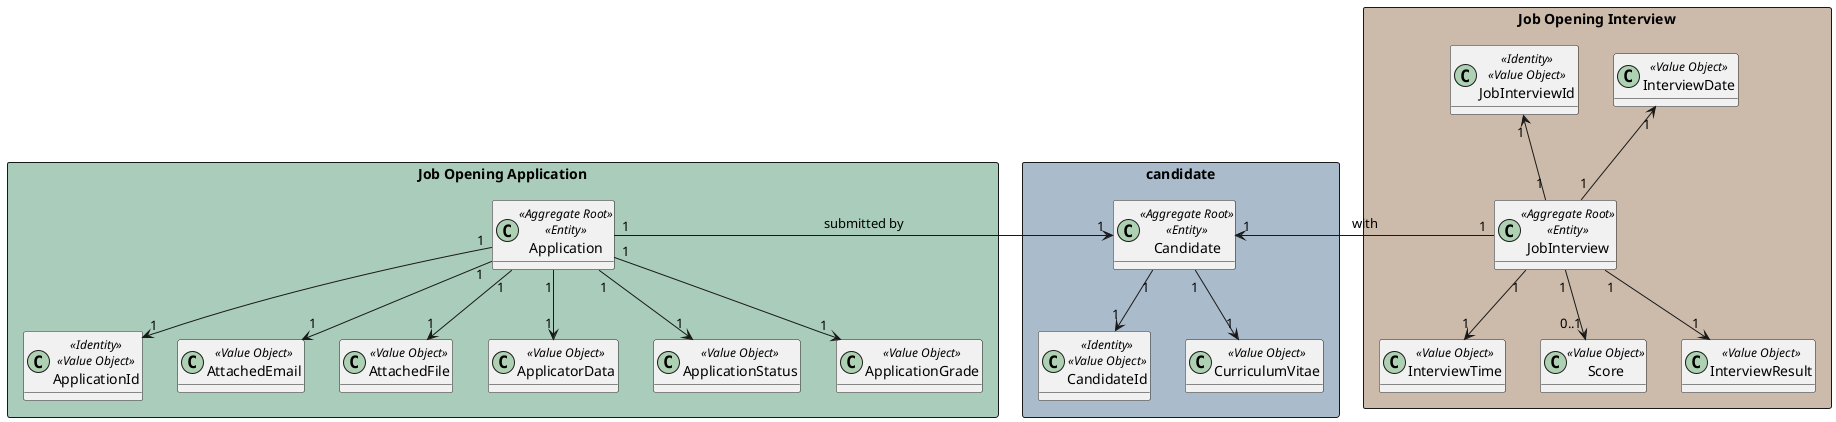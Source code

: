@startuml
'https://plantuml.com/class-diagram

hide methods


rectangle "Job Opening Application" #aaccbb {
    class Application<<Aggregate Root>><<Entity>>{}
    class ApplicationId<<Identity>><<Value Object>>{}
    class AttachedEmail<<Value Object>>{}
    class AttachedFile<<Value Object>>{}
    class ApplicatorData<<Value Object>>{}
    class ApplicationStatus<<Value Object>>{}
    class ApplicationGrade<<Value Object>>{}
}


rectangle candidate #aabbcc{
    class Candidate<<Aggregate Root>><<Entity>>{}
    class CandidateId<<Identity>><<Value Object>>{}
    class CurriculumVitae<<Value Object>>{}
}





  rectangle "Job Opening Interview" #ccbbaa {
      class JobInterview <<Aggregate Root>><<Entity>>{}
      class JobInterviewId<<Identity>><<Value Object>>{}
      class InterviewDate<<Value Object>>{}
      class InterviewTime<<Value Object>>{}
      class Score<<Value Object>>{}
      class InterviewResult<<Value Object>>{}
  }





Candidate "1"--> "1" CandidateId
Candidate "1"--> "1" CurriculumVitae


Application "1" --> "1" ApplicationId
Application "1" --> "1" AttachedEmail
Application "1" --> "1" AttachedFile
Application "1" --> "1" ApplicatorData
Application "1" -> "1" Candidate : submitted by
Application "1" --> "1" ApplicationStatus
Application "1" --> "1" ApplicationGrade

JobInterview "1" -up-> "1" JobInterviewId
JobInterview "1" -up-> "1" InterviewDate
JobInterview "1" --> "1" InterviewTime
JobInterview "1" --> "0..1" Score
JobInterview "1" --> "1" InterviewResult

JobInterview "1" -> "1" Candidate : with


@enduml